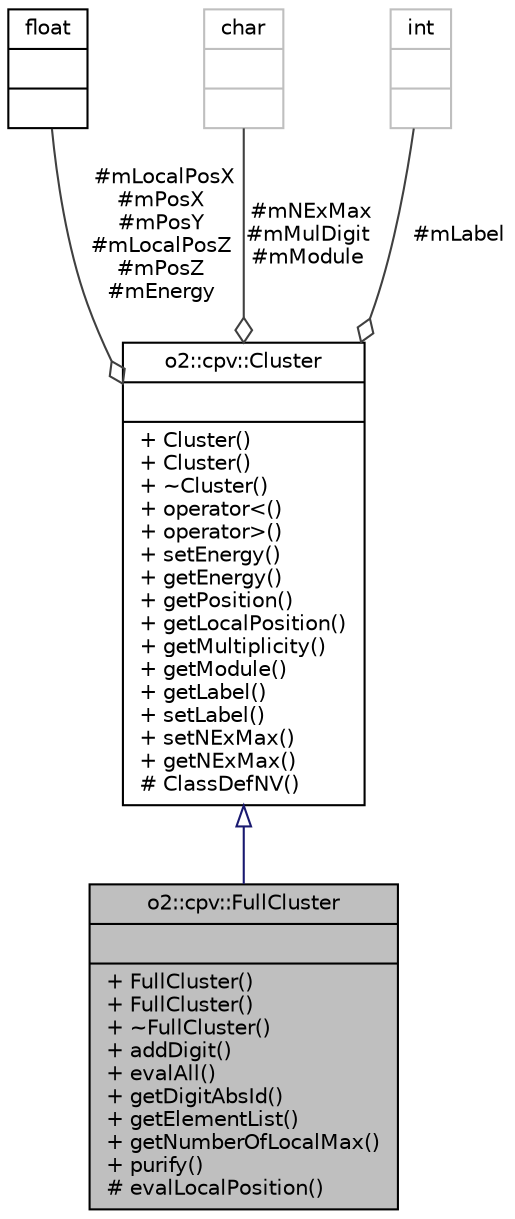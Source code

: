 digraph "o2::cpv::FullCluster"
{
 // INTERACTIVE_SVG=YES
  bgcolor="transparent";
  edge [fontname="Helvetica",fontsize="10",labelfontname="Helvetica",labelfontsize="10"];
  node [fontname="Helvetica",fontsize="10",shape=record];
  Node2 [label="{o2::cpv::FullCluster\n||+ FullCluster()\l+ FullCluster()\l+ ~FullCluster()\l+ addDigit()\l+ evalAll()\l+ getDigitAbsId()\l+ getElementList()\l+ getNumberOfLocalMax()\l+ purify()\l# evalLocalPosition()\l}",height=0.2,width=0.4,color="black", fillcolor="grey75", style="filled", fontcolor="black"];
  Node3 -> Node2 [dir="back",color="midnightblue",fontsize="10",style="solid",arrowtail="onormal",fontname="Helvetica"];
  Node3 [label="{o2::cpv::Cluster\n||+ Cluster()\l+ Cluster()\l+ ~Cluster()\l+ operator\<()\l+ operator\>()\l+ setEnergy()\l+ getEnergy()\l+ getPosition()\l+ getLocalPosition()\l+ getMultiplicity()\l+ getModule()\l+ getLabel()\l+ setLabel()\l+ setNExMax()\l+ getNExMax()\l# ClassDefNV()\l}",height=0.2,width=0.4,color="black",URL="$d9/dd4/classo2_1_1cpv_1_1Cluster.html",tooltip="Contains CPV cluster parameters. "];
  Node4 -> Node3 [color="grey25",fontsize="10",style="solid",label=" #mLocalPosX\n#mPosX\n#mPosY\n#mLocalPosZ\n#mPosZ\n#mEnergy" ,arrowhead="odiamond",fontname="Helvetica"];
  Node4 [label="{float\n||}",height=0.2,width=0.4,color="black",URL="$d4/dc3/classfloat.html"];
  Node5 -> Node3 [color="grey25",fontsize="10",style="solid",label=" #mNExMax\n#mMulDigit\n#mModule" ,arrowhead="odiamond",fontname="Helvetica"];
  Node5 [label="{char\n||}",height=0.2,width=0.4,color="grey75"];
  Node6 -> Node3 [color="grey25",fontsize="10",style="solid",label=" #mLabel" ,arrowhead="odiamond",fontname="Helvetica"];
  Node6 [label="{int\n||}",height=0.2,width=0.4,color="grey75"];
}
